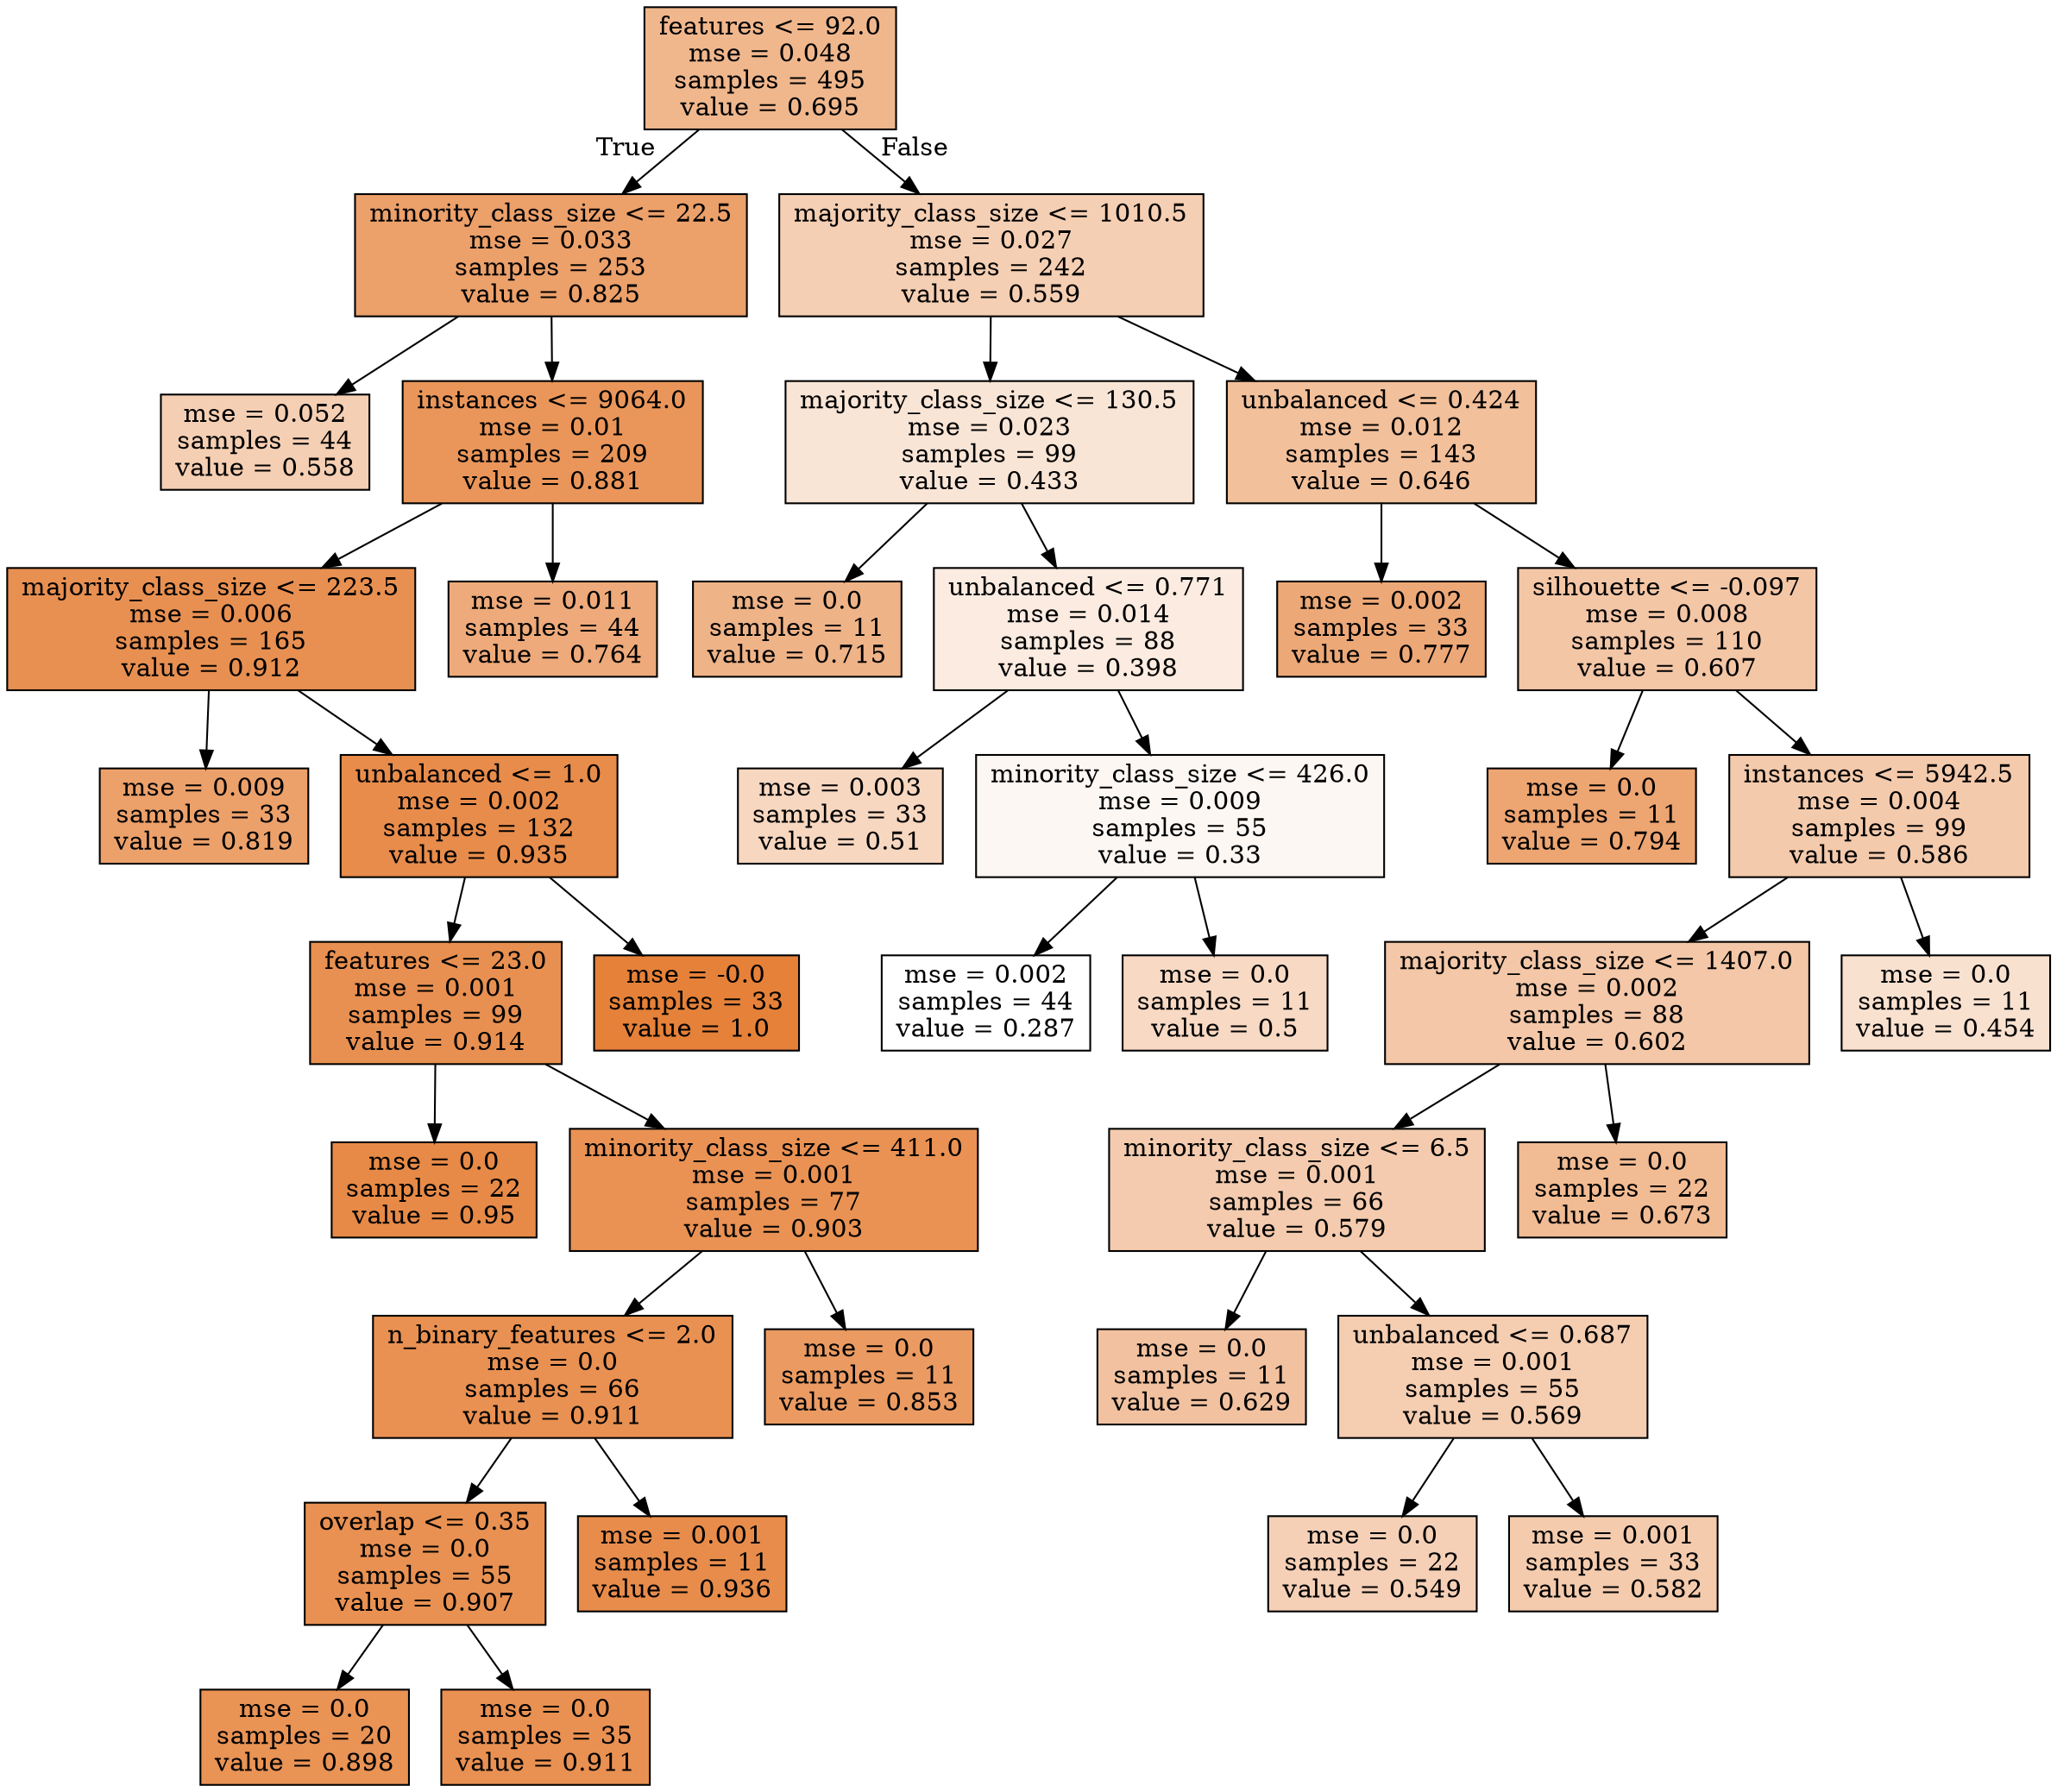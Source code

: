digraph Tree {
node [shape=box, style="filled", color="black"] ;
0 [label="features <= 92.0\nmse = 0.048\nsamples = 495\nvalue = 0.695", fillcolor="#e5813992"] ;
1 [label="minority_class_size <= 22.5\nmse = 0.033\nsamples = 253\nvalue = 0.825", fillcolor="#e58139c0"] ;
0 -> 1 [labeldistance=2.5, labelangle=45, headlabel="True"] ;
2 [label="mse = 0.052\nsamples = 44\nvalue = 0.558", fillcolor="#e5813961"] ;
1 -> 2 ;
3 [label="instances <= 9064.0\nmse = 0.01\nsamples = 209\nvalue = 0.881", fillcolor="#e58139d4"] ;
1 -> 3 ;
4 [label="majority_class_size <= 223.5\nmse = 0.006\nsamples = 165\nvalue = 0.912", fillcolor="#e58139e0"] ;
3 -> 4 ;
5 [label="mse = 0.009\nsamples = 33\nvalue = 0.819", fillcolor="#e58139be"] ;
4 -> 5 ;
6 [label="unbalanced <= 1.0\nmse = 0.002\nsamples = 132\nvalue = 0.935", fillcolor="#e58139e8"] ;
4 -> 6 ;
7 [label="features <= 23.0\nmse = 0.001\nsamples = 99\nvalue = 0.914", fillcolor="#e58139e0"] ;
6 -> 7 ;
8 [label="mse = 0.0\nsamples = 22\nvalue = 0.95", fillcolor="#e58139ed"] ;
7 -> 8 ;
9 [label="minority_class_size <= 411.0\nmse = 0.001\nsamples = 77\nvalue = 0.903", fillcolor="#e58139dc"] ;
7 -> 9 ;
10 [label="n_binary_features <= 2.0\nmse = 0.0\nsamples = 66\nvalue = 0.911", fillcolor="#e58139df"] ;
9 -> 10 ;
11 [label="overlap <= 0.35\nmse = 0.0\nsamples = 55\nvalue = 0.907", fillcolor="#e58139de"] ;
10 -> 11 ;
12 [label="mse = 0.0\nsamples = 20\nvalue = 0.898", fillcolor="#e58139db"] ;
11 -> 12 ;
13 [label="mse = 0.0\nsamples = 35\nvalue = 0.911", fillcolor="#e58139df"] ;
11 -> 13 ;
14 [label="mse = 0.001\nsamples = 11\nvalue = 0.936", fillcolor="#e58139e8"] ;
10 -> 14 ;
15 [label="mse = 0.0\nsamples = 11\nvalue = 0.853", fillcolor="#e58139ca"] ;
9 -> 15 ;
16 [label="mse = -0.0\nsamples = 33\nvalue = 1.0", fillcolor="#e58139ff"] ;
6 -> 16 ;
17 [label="mse = 0.011\nsamples = 44\nvalue = 0.764", fillcolor="#e58139ab"] ;
3 -> 17 ;
18 [label="majority_class_size <= 1010.5\nmse = 0.027\nsamples = 242\nvalue = 0.559", fillcolor="#e5813961"] ;
0 -> 18 [labeldistance=2.5, labelangle=-45, headlabel="False"] ;
19 [label="majority_class_size <= 130.5\nmse = 0.023\nsamples = 99\nvalue = 0.433", fillcolor="#e5813934"] ;
18 -> 19 ;
20 [label="mse = 0.0\nsamples = 11\nvalue = 0.715", fillcolor="#e5813999"] ;
19 -> 20 ;
21 [label="unbalanced <= 0.771\nmse = 0.014\nsamples = 88\nvalue = 0.398", fillcolor="#e5813927"] ;
19 -> 21 ;
22 [label="mse = 0.003\nsamples = 33\nvalue = 0.51", fillcolor="#e5813950"] ;
21 -> 22 ;
23 [label="minority_class_size <= 426.0\nmse = 0.009\nsamples = 55\nvalue = 0.33", fillcolor="#e581390f"] ;
21 -> 23 ;
24 [label="mse = 0.002\nsamples = 44\nvalue = 0.287", fillcolor="#e5813900"] ;
23 -> 24 ;
25 [label="mse = 0.0\nsamples = 11\nvalue = 0.5", fillcolor="#e581394c"] ;
23 -> 25 ;
26 [label="unbalanced <= 0.424\nmse = 0.012\nsamples = 143\nvalue = 0.646", fillcolor="#e5813980"] ;
18 -> 26 ;
27 [label="mse = 0.002\nsamples = 33\nvalue = 0.777", fillcolor="#e58139af"] ;
26 -> 27 ;
28 [label="silhouette <= -0.097\nmse = 0.008\nsamples = 110\nvalue = 0.607", fillcolor="#e5813972"] ;
26 -> 28 ;
29 [label="mse = 0.0\nsamples = 11\nvalue = 0.794", fillcolor="#e58139b5"] ;
28 -> 29 ;
30 [label="instances <= 5942.5\nmse = 0.004\nsamples = 99\nvalue = 0.586", fillcolor="#e581396b"] ;
28 -> 30 ;
31 [label="majority_class_size <= 1407.0\nmse = 0.002\nsamples = 88\nvalue = 0.602", fillcolor="#e5813971"] ;
30 -> 31 ;
32 [label="minority_class_size <= 6.5\nmse = 0.001\nsamples = 66\nvalue = 0.579", fillcolor="#e5813968"] ;
31 -> 32 ;
33 [label="mse = 0.0\nsamples = 11\nvalue = 0.629", fillcolor="#e581397a"] ;
32 -> 33 ;
34 [label="unbalanced <= 0.687\nmse = 0.001\nsamples = 55\nvalue = 0.569", fillcolor="#e5813965"] ;
32 -> 34 ;
35 [label="mse = 0.0\nsamples = 22\nvalue = 0.549", fillcolor="#e581395e"] ;
34 -> 35 ;
36 [label="mse = 0.001\nsamples = 33\nvalue = 0.582", fillcolor="#e5813969"] ;
34 -> 36 ;
37 [label="mse = 0.0\nsamples = 22\nvalue = 0.673", fillcolor="#e581398a"] ;
31 -> 37 ;
38 [label="mse = 0.0\nsamples = 11\nvalue = 0.454", fillcolor="#e581393c"] ;
30 -> 38 ;
}